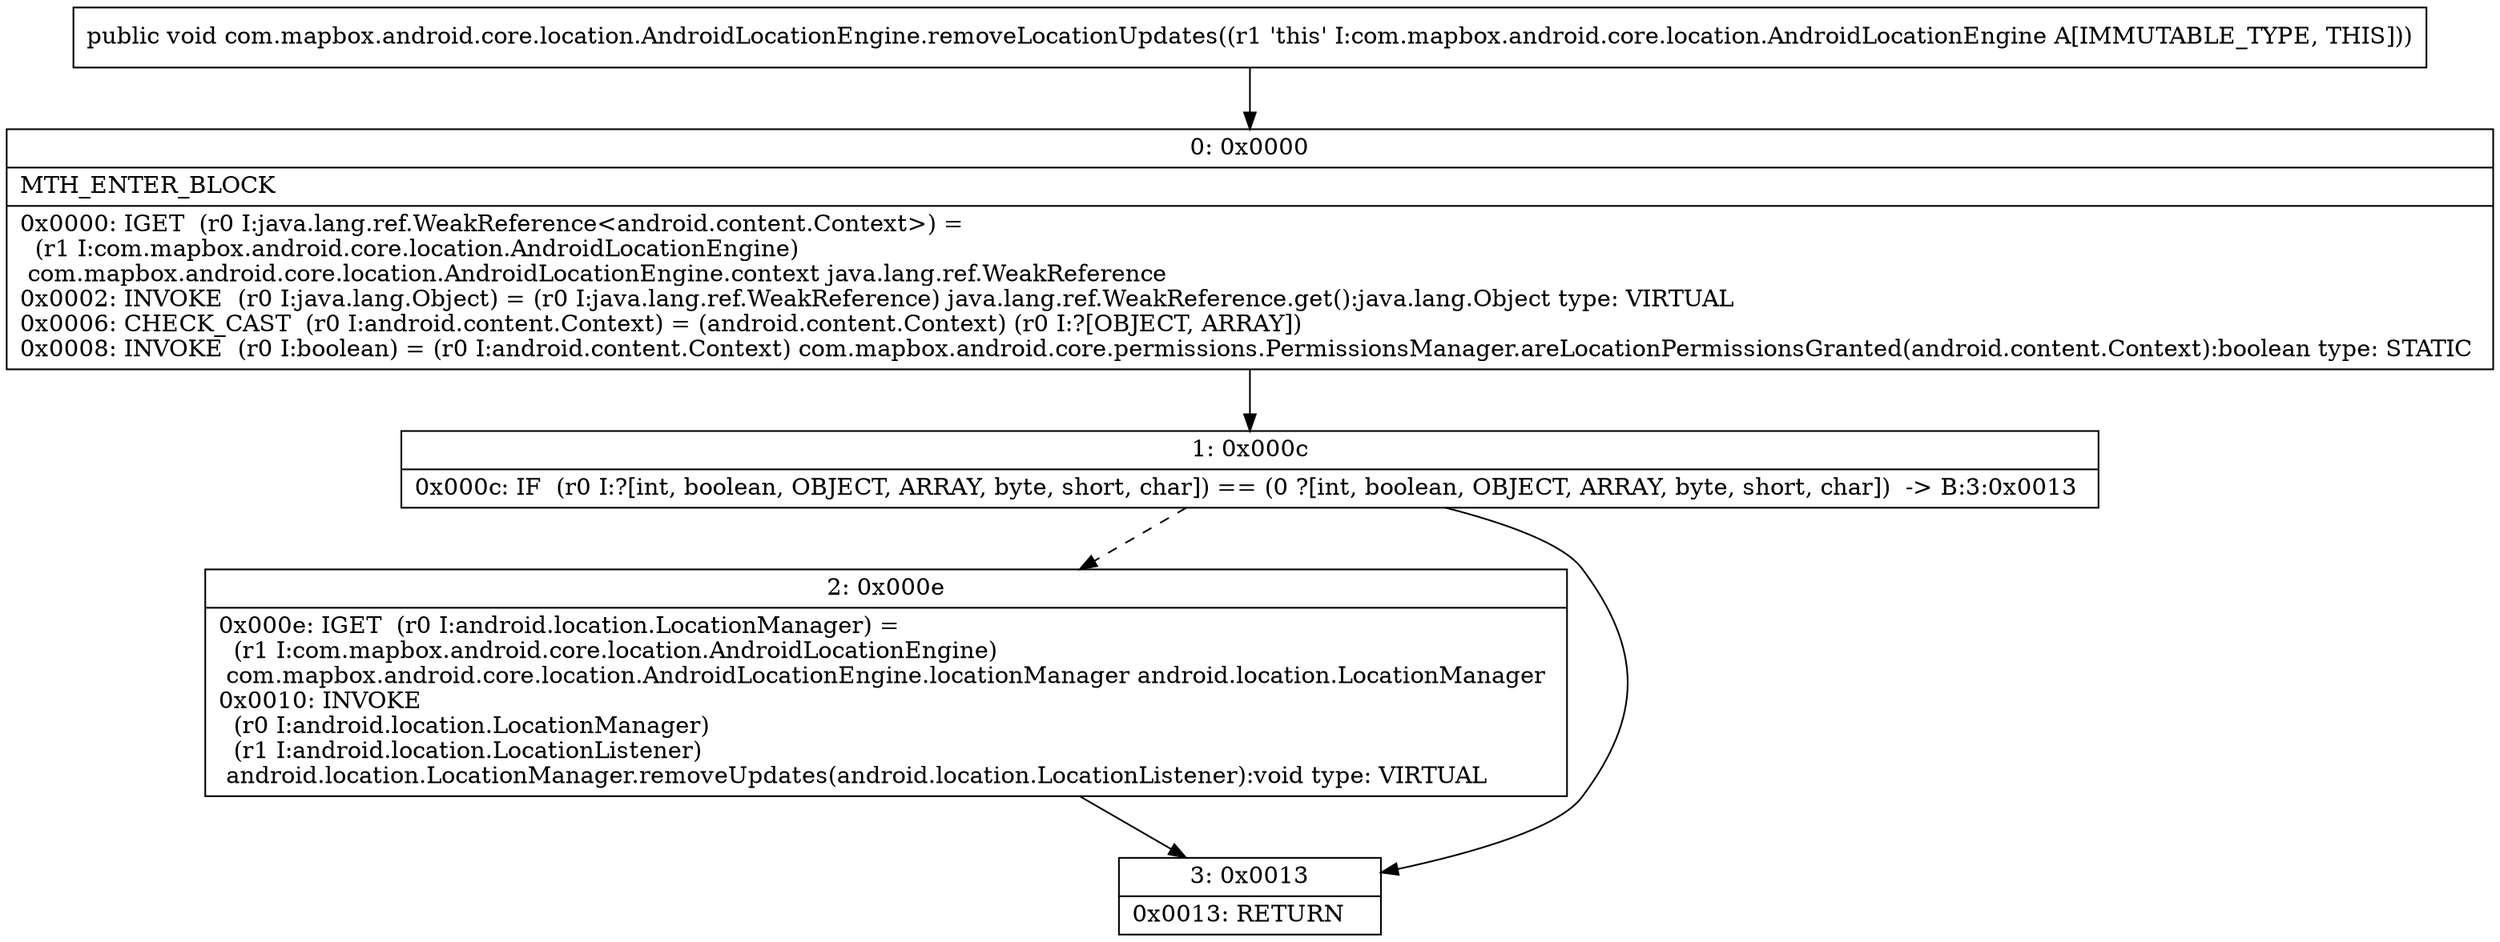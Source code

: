 digraph "CFG forcom.mapbox.android.core.location.AndroidLocationEngine.removeLocationUpdates()V" {
Node_0 [shape=record,label="{0\:\ 0x0000|MTH_ENTER_BLOCK\l|0x0000: IGET  (r0 I:java.lang.ref.WeakReference\<android.content.Context\>) = \l  (r1 I:com.mapbox.android.core.location.AndroidLocationEngine)\l com.mapbox.android.core.location.AndroidLocationEngine.context java.lang.ref.WeakReference \l0x0002: INVOKE  (r0 I:java.lang.Object) = (r0 I:java.lang.ref.WeakReference) java.lang.ref.WeakReference.get():java.lang.Object type: VIRTUAL \l0x0006: CHECK_CAST  (r0 I:android.content.Context) = (android.content.Context) (r0 I:?[OBJECT, ARRAY]) \l0x0008: INVOKE  (r0 I:boolean) = (r0 I:android.content.Context) com.mapbox.android.core.permissions.PermissionsManager.areLocationPermissionsGranted(android.content.Context):boolean type: STATIC \l}"];
Node_1 [shape=record,label="{1\:\ 0x000c|0x000c: IF  (r0 I:?[int, boolean, OBJECT, ARRAY, byte, short, char]) == (0 ?[int, boolean, OBJECT, ARRAY, byte, short, char])  \-\> B:3:0x0013 \l}"];
Node_2 [shape=record,label="{2\:\ 0x000e|0x000e: IGET  (r0 I:android.location.LocationManager) = \l  (r1 I:com.mapbox.android.core.location.AndroidLocationEngine)\l com.mapbox.android.core.location.AndroidLocationEngine.locationManager android.location.LocationManager \l0x0010: INVOKE  \l  (r0 I:android.location.LocationManager)\l  (r1 I:android.location.LocationListener)\l android.location.LocationManager.removeUpdates(android.location.LocationListener):void type: VIRTUAL \l}"];
Node_3 [shape=record,label="{3\:\ 0x0013|0x0013: RETURN   \l}"];
MethodNode[shape=record,label="{public void com.mapbox.android.core.location.AndroidLocationEngine.removeLocationUpdates((r1 'this' I:com.mapbox.android.core.location.AndroidLocationEngine A[IMMUTABLE_TYPE, THIS])) }"];
MethodNode -> Node_0;
Node_0 -> Node_1;
Node_1 -> Node_2[style=dashed];
Node_1 -> Node_3;
Node_2 -> Node_3;
}

